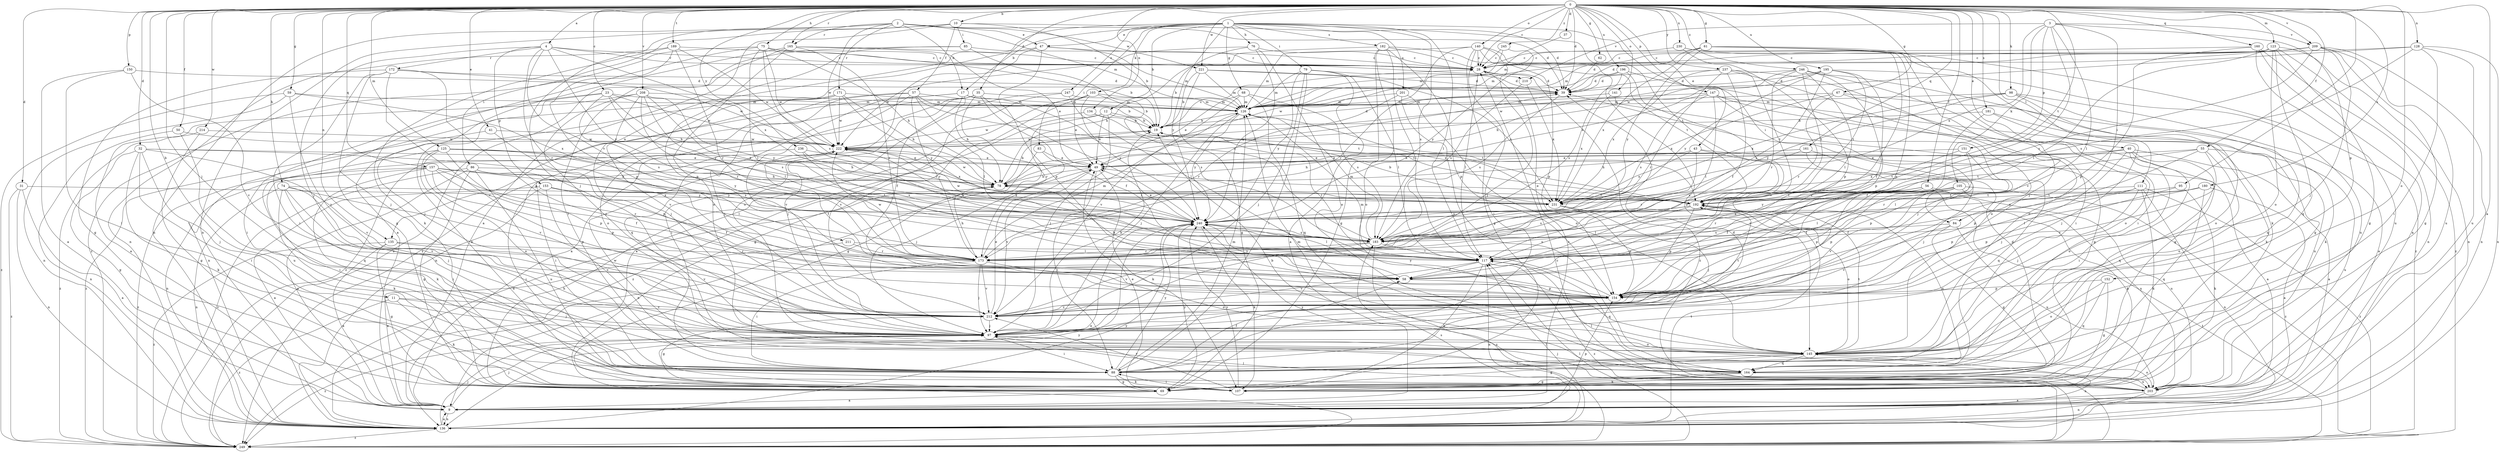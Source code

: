 strict digraph  {
0;
1;
2;
3;
4;
9;
10;
11;
12;
17;
19;
23;
28;
31;
32;
35;
37;
39;
40;
41;
43;
47;
49;
50;
55;
56;
57;
58;
59;
61;
62;
67;
68;
69;
74;
75;
76;
78;
79;
83;
84;
85;
86;
88;
95;
97;
98;
103;
105;
107;
111;
117;
123;
125;
126;
128;
134;
135;
136;
140;
141;
145;
147;
150;
151;
152;
153;
154;
157;
160;
161;
164;
165;
171;
172;
173;
180;
181;
182;
183;
189;
192;
195;
196;
201;
203;
208;
209;
210;
211;
212;
214;
221;
222;
230;
231;
236;
237;
240;
245;
246;
247;
249;
0 -> 4  [label=a];
0 -> 9  [label=a];
0 -> 10  [label=b];
0 -> 11  [label=b];
0 -> 23  [label=c];
0 -> 28  [label=c];
0 -> 31  [label=d];
0 -> 32  [label=d];
0 -> 35  [label=d];
0 -> 37  [label=d];
0 -> 39  [label=d];
0 -> 40  [label=e];
0 -> 41  [label=e];
0 -> 43  [label=e];
0 -> 50  [label=f];
0 -> 55  [label=f];
0 -> 56  [label=f];
0 -> 59  [label=g];
0 -> 61  [label=g];
0 -> 62  [label=g];
0 -> 67  [label=g];
0 -> 74  [label=h];
0 -> 75  [label=h];
0 -> 95  [label=j];
0 -> 97  [label=j];
0 -> 98  [label=k];
0 -> 111  [label=l];
0 -> 123  [label=m];
0 -> 125  [label=m];
0 -> 128  [label=n];
0 -> 134  [label=n];
0 -> 135  [label=n];
0 -> 140  [label=o];
0 -> 141  [label=o];
0 -> 145  [label=o];
0 -> 147  [label=p];
0 -> 150  [label=p];
0 -> 157  [label=q];
0 -> 160  [label=q];
0 -> 161  [label=q];
0 -> 165  [label=r];
0 -> 180  [label=s];
0 -> 181  [label=s];
0 -> 189  [label=t];
0 -> 192  [label=t];
0 -> 195  [label=u];
0 -> 196  [label=u];
0 -> 208  [label=v];
0 -> 209  [label=v];
0 -> 214  [label=w];
0 -> 221  [label=w];
0 -> 230  [label=x];
0 -> 236  [label=y];
0 -> 237  [label=y];
0 -> 245  [label=z];
0 -> 246  [label=z];
1 -> 12  [label=b];
1 -> 17  [label=b];
1 -> 47  [label=e];
1 -> 68  [label=g];
1 -> 76  [label=h];
1 -> 79  [label=i];
1 -> 83  [label=i];
1 -> 84  [label=i];
1 -> 103  [label=k];
1 -> 117  [label=l];
1 -> 135  [label=n];
1 -> 182  [label=s];
1 -> 183  [label=s];
1 -> 192  [label=t];
1 -> 201  [label=u];
1 -> 240  [label=y];
1 -> 247  [label=z];
2 -> 17  [label=b];
2 -> 39  [label=d];
2 -> 47  [label=e];
2 -> 97  [label=j];
2 -> 126  [label=m];
2 -> 136  [label=n];
2 -> 165  [label=r];
2 -> 171  [label=r];
2 -> 221  [label=w];
2 -> 222  [label=w];
3 -> 84  [label=i];
3 -> 105  [label=k];
3 -> 117  [label=l];
3 -> 151  [label=p];
3 -> 152  [label=p];
3 -> 183  [label=s];
3 -> 209  [label=v];
3 -> 210  [label=v];
3 -> 231  [label=x];
4 -> 28  [label=c];
4 -> 97  [label=j];
4 -> 153  [label=p];
4 -> 172  [label=r];
4 -> 173  [label=r];
4 -> 210  [label=v];
4 -> 211  [label=v];
4 -> 231  [label=x];
4 -> 240  [label=y];
9 -> 28  [label=c];
9 -> 97  [label=j];
9 -> 136  [label=n];
9 -> 154  [label=p];
10 -> 9  [label=a];
10 -> 19  [label=b];
10 -> 39  [label=d];
10 -> 57  [label=f];
10 -> 85  [label=i];
10 -> 86  [label=i];
10 -> 136  [label=n];
11 -> 97  [label=j];
11 -> 107  [label=k];
11 -> 212  [label=v];
11 -> 249  [label=z];
12 -> 19  [label=b];
12 -> 49  [label=e];
12 -> 69  [label=g];
12 -> 97  [label=j];
12 -> 192  [label=t];
12 -> 249  [label=z];
17 -> 58  [label=f];
17 -> 78  [label=h];
17 -> 126  [label=m];
17 -> 164  [label=q];
17 -> 183  [label=s];
17 -> 249  [label=z];
19 -> 28  [label=c];
19 -> 39  [label=d];
19 -> 117  [label=l];
19 -> 222  [label=w];
23 -> 78  [label=h];
23 -> 88  [label=i];
23 -> 97  [label=j];
23 -> 126  [label=m];
23 -> 183  [label=s];
23 -> 222  [label=w];
23 -> 240  [label=y];
28 -> 39  [label=d];
28 -> 117  [label=l];
28 -> 249  [label=z];
31 -> 9  [label=a];
31 -> 136  [label=n];
31 -> 231  [label=x];
31 -> 249  [label=z];
32 -> 49  [label=e];
32 -> 69  [label=g];
32 -> 88  [label=i];
32 -> 97  [label=j];
32 -> 107  [label=k];
32 -> 183  [label=s];
32 -> 212  [label=v];
35 -> 9  [label=a];
35 -> 58  [label=f];
35 -> 97  [label=j];
35 -> 126  [label=m];
35 -> 136  [label=n];
35 -> 173  [label=r];
35 -> 240  [label=y];
37 -> 126  [label=m];
39 -> 126  [label=m];
39 -> 183  [label=s];
40 -> 9  [label=a];
40 -> 49  [label=e];
40 -> 78  [label=h];
40 -> 88  [label=i];
40 -> 97  [label=j];
40 -> 145  [label=o];
40 -> 164  [label=q];
40 -> 231  [label=x];
41 -> 154  [label=p];
41 -> 222  [label=w];
41 -> 249  [label=z];
43 -> 9  [label=a];
43 -> 49  [label=e];
43 -> 164  [label=q];
43 -> 173  [label=r];
43 -> 231  [label=x];
47 -> 28  [label=c];
47 -> 126  [label=m];
47 -> 145  [label=o];
47 -> 154  [label=p];
47 -> 249  [label=z];
49 -> 78  [label=h];
49 -> 88  [label=i];
49 -> 107  [label=k];
49 -> 136  [label=n];
49 -> 212  [label=v];
50 -> 136  [label=n];
50 -> 203  [label=u];
50 -> 222  [label=w];
55 -> 49  [label=e];
55 -> 145  [label=o];
55 -> 154  [label=p];
55 -> 192  [label=t];
55 -> 203  [label=u];
55 -> 212  [label=v];
56 -> 58  [label=f];
56 -> 107  [label=k];
56 -> 154  [label=p];
56 -> 173  [label=r];
56 -> 192  [label=t];
56 -> 203  [label=u];
57 -> 19  [label=b];
57 -> 97  [label=j];
57 -> 117  [label=l];
57 -> 126  [label=m];
57 -> 145  [label=o];
57 -> 173  [label=r];
57 -> 192  [label=t];
57 -> 212  [label=v];
58 -> 78  [label=h];
58 -> 154  [label=p];
58 -> 240  [label=y];
59 -> 126  [label=m];
59 -> 136  [label=n];
59 -> 212  [label=v];
59 -> 231  [label=x];
59 -> 249  [label=z];
61 -> 28  [label=c];
61 -> 97  [label=j];
61 -> 117  [label=l];
61 -> 126  [label=m];
61 -> 154  [label=p];
61 -> 212  [label=v];
61 -> 231  [label=x];
61 -> 240  [label=y];
62 -> 39  [label=d];
67 -> 107  [label=k];
67 -> 126  [label=m];
67 -> 145  [label=o];
67 -> 173  [label=r];
67 -> 231  [label=x];
68 -> 49  [label=e];
68 -> 126  [label=m];
68 -> 164  [label=q];
68 -> 183  [label=s];
68 -> 212  [label=v];
69 -> 9  [label=a];
69 -> 49  [label=e];
69 -> 78  [label=h];
69 -> 240  [label=y];
74 -> 88  [label=i];
74 -> 97  [label=j];
74 -> 107  [label=k];
74 -> 136  [label=n];
74 -> 154  [label=p];
74 -> 192  [label=t];
74 -> 212  [label=v];
75 -> 19  [label=b];
75 -> 28  [label=c];
75 -> 69  [label=g];
75 -> 78  [label=h];
75 -> 117  [label=l];
75 -> 183  [label=s];
75 -> 222  [label=w];
75 -> 249  [label=z];
76 -> 19  [label=b];
76 -> 28  [label=c];
76 -> 145  [label=o];
76 -> 222  [label=w];
76 -> 240  [label=y];
78 -> 19  [label=b];
78 -> 39  [label=d];
78 -> 192  [label=t];
78 -> 222  [label=w];
79 -> 9  [label=a];
79 -> 39  [label=d];
79 -> 88  [label=i];
79 -> 97  [label=j];
79 -> 117  [label=l];
79 -> 126  [label=m];
79 -> 240  [label=y];
83 -> 49  [label=e];
83 -> 97  [label=j];
83 -> 136  [label=n];
84 -> 69  [label=g];
84 -> 183  [label=s];
84 -> 203  [label=u];
84 -> 212  [label=v];
85 -> 28  [label=c];
85 -> 145  [label=o];
85 -> 183  [label=s];
85 -> 249  [label=z];
86 -> 9  [label=a];
86 -> 69  [label=g];
86 -> 78  [label=h];
86 -> 117  [label=l];
86 -> 203  [label=u];
86 -> 240  [label=y];
86 -> 249  [label=z];
88 -> 39  [label=d];
88 -> 58  [label=f];
88 -> 69  [label=g];
88 -> 107  [label=k];
88 -> 126  [label=m];
88 -> 240  [label=y];
95 -> 107  [label=k];
95 -> 154  [label=p];
95 -> 192  [label=t];
97 -> 19  [label=b];
97 -> 88  [label=i];
97 -> 145  [label=o];
97 -> 249  [label=z];
98 -> 9  [label=a];
98 -> 126  [label=m];
98 -> 145  [label=o];
98 -> 164  [label=q];
98 -> 231  [label=x];
98 -> 240  [label=y];
103 -> 9  [label=a];
103 -> 19  [label=b];
103 -> 49  [label=e];
103 -> 69  [label=g];
103 -> 126  [label=m];
103 -> 240  [label=y];
105 -> 58  [label=f];
105 -> 117  [label=l];
105 -> 154  [label=p];
105 -> 173  [label=r];
105 -> 183  [label=s];
105 -> 203  [label=u];
105 -> 212  [label=v];
105 -> 231  [label=x];
105 -> 240  [label=y];
105 -> 249  [label=z];
107 -> 39  [label=d];
107 -> 88  [label=i];
107 -> 212  [label=v];
107 -> 240  [label=y];
111 -> 58  [label=f];
111 -> 97  [label=j];
111 -> 107  [label=k];
111 -> 136  [label=n];
111 -> 154  [label=p];
111 -> 192  [label=t];
111 -> 249  [label=z];
117 -> 58  [label=f];
117 -> 107  [label=k];
117 -> 136  [label=n];
117 -> 164  [label=q];
117 -> 212  [label=v];
117 -> 249  [label=z];
123 -> 28  [label=c];
123 -> 69  [label=g];
123 -> 117  [label=l];
123 -> 126  [label=m];
123 -> 136  [label=n];
123 -> 145  [label=o];
123 -> 164  [label=q];
123 -> 249  [label=z];
125 -> 49  [label=e];
125 -> 78  [label=h];
125 -> 145  [label=o];
125 -> 154  [label=p];
125 -> 164  [label=q];
125 -> 212  [label=v];
125 -> 240  [label=y];
126 -> 19  [label=b];
126 -> 97  [label=j];
126 -> 231  [label=x];
126 -> 240  [label=y];
128 -> 28  [label=c];
128 -> 88  [label=i];
128 -> 136  [label=n];
128 -> 183  [label=s];
128 -> 203  [label=u];
128 -> 222  [label=w];
134 -> 19  [label=b];
134 -> 192  [label=t];
134 -> 222  [label=w];
135 -> 9  [label=a];
135 -> 69  [label=g];
135 -> 173  [label=r];
135 -> 212  [label=v];
135 -> 249  [label=z];
136 -> 9  [label=a];
136 -> 97  [label=j];
136 -> 117  [label=l];
136 -> 183  [label=s];
136 -> 192  [label=t];
136 -> 240  [label=y];
136 -> 249  [label=z];
140 -> 28  [label=c];
140 -> 69  [label=g];
140 -> 88  [label=i];
140 -> 97  [label=j];
140 -> 126  [label=m];
140 -> 145  [label=o];
140 -> 154  [label=p];
140 -> 173  [label=r];
141 -> 69  [label=g];
141 -> 126  [label=m];
141 -> 231  [label=x];
145 -> 69  [label=g];
145 -> 88  [label=i];
145 -> 136  [label=n];
145 -> 164  [label=q];
145 -> 192  [label=t];
147 -> 49  [label=e];
147 -> 69  [label=g];
147 -> 97  [label=j];
147 -> 107  [label=k];
147 -> 117  [label=l];
147 -> 126  [label=m];
147 -> 183  [label=s];
150 -> 9  [label=a];
150 -> 39  [label=d];
150 -> 88  [label=i];
150 -> 212  [label=v];
151 -> 49  [label=e];
151 -> 117  [label=l];
151 -> 173  [label=r];
151 -> 192  [label=t];
152 -> 69  [label=g];
152 -> 145  [label=o];
152 -> 154  [label=p];
152 -> 164  [label=q];
153 -> 9  [label=a];
153 -> 58  [label=f];
153 -> 88  [label=i];
153 -> 145  [label=o];
153 -> 192  [label=t];
153 -> 231  [label=x];
154 -> 126  [label=m];
154 -> 212  [label=v];
154 -> 240  [label=y];
157 -> 58  [label=f];
157 -> 78  [label=h];
157 -> 88  [label=i];
157 -> 107  [label=k];
157 -> 154  [label=p];
157 -> 173  [label=r];
157 -> 240  [label=y];
157 -> 249  [label=z];
160 -> 9  [label=a];
160 -> 28  [label=c];
160 -> 136  [label=n];
160 -> 154  [label=p];
160 -> 203  [label=u];
161 -> 49  [label=e];
161 -> 78  [label=h];
161 -> 97  [label=j];
161 -> 154  [label=p];
161 -> 183  [label=s];
164 -> 69  [label=g];
164 -> 97  [label=j];
164 -> 107  [label=k];
164 -> 126  [label=m];
164 -> 203  [label=u];
164 -> 222  [label=w];
165 -> 9  [label=a];
165 -> 28  [label=c];
165 -> 49  [label=e];
165 -> 88  [label=i];
165 -> 154  [label=p];
165 -> 173  [label=r];
171 -> 78  [label=h];
171 -> 97  [label=j];
171 -> 107  [label=k];
171 -> 126  [label=m];
171 -> 136  [label=n];
171 -> 222  [label=w];
171 -> 240  [label=y];
172 -> 39  [label=d];
172 -> 69  [label=g];
172 -> 88  [label=i];
172 -> 97  [label=j];
172 -> 154  [label=p];
172 -> 212  [label=v];
172 -> 222  [label=w];
173 -> 78  [label=h];
173 -> 88  [label=i];
173 -> 97  [label=j];
173 -> 126  [label=m];
173 -> 145  [label=o];
173 -> 212  [label=v];
173 -> 222  [label=w];
180 -> 9  [label=a];
180 -> 117  [label=l];
180 -> 164  [label=q];
180 -> 192  [label=t];
180 -> 240  [label=y];
181 -> 19  [label=b];
181 -> 58  [label=f];
181 -> 97  [label=j];
181 -> 203  [label=u];
182 -> 28  [label=c];
182 -> 69  [label=g];
182 -> 78  [label=h];
182 -> 117  [label=l];
182 -> 145  [label=o];
182 -> 154  [label=p];
182 -> 192  [label=t];
183 -> 117  [label=l];
183 -> 126  [label=m];
183 -> 173  [label=r];
183 -> 212  [label=v];
183 -> 222  [label=w];
183 -> 249  [label=z];
189 -> 28  [label=c];
189 -> 107  [label=k];
189 -> 136  [label=n];
189 -> 154  [label=p];
189 -> 173  [label=r];
189 -> 222  [label=w];
192 -> 49  [label=e];
192 -> 117  [label=l];
192 -> 145  [label=o];
192 -> 154  [label=p];
192 -> 164  [label=q];
192 -> 183  [label=s];
192 -> 240  [label=y];
195 -> 39  [label=d];
195 -> 58  [label=f];
195 -> 78  [label=h];
195 -> 183  [label=s];
195 -> 192  [label=t];
195 -> 203  [label=u];
195 -> 240  [label=y];
196 -> 39  [label=d];
196 -> 145  [label=o];
196 -> 183  [label=s];
196 -> 212  [label=v];
196 -> 222  [label=w];
201 -> 126  [label=m];
201 -> 145  [label=o];
201 -> 173  [label=r];
201 -> 203  [label=u];
203 -> 9  [label=a];
203 -> 19  [label=b];
203 -> 97  [label=j];
203 -> 117  [label=l];
203 -> 136  [label=n];
203 -> 145  [label=o];
203 -> 240  [label=y];
208 -> 9  [label=a];
208 -> 97  [label=j];
208 -> 117  [label=l];
208 -> 126  [label=m];
208 -> 173  [label=r];
208 -> 183  [label=s];
208 -> 212  [label=v];
208 -> 240  [label=y];
209 -> 28  [label=c];
209 -> 39  [label=d];
209 -> 69  [label=g];
209 -> 97  [label=j];
209 -> 136  [label=n];
209 -> 183  [label=s];
209 -> 203  [label=u];
210 -> 183  [label=s];
210 -> 231  [label=x];
211 -> 9  [label=a];
211 -> 117  [label=l];
211 -> 173  [label=r];
212 -> 49  [label=e];
212 -> 69  [label=g];
212 -> 97  [label=j];
212 -> 192  [label=t];
214 -> 69  [label=g];
214 -> 222  [label=w];
214 -> 249  [label=z];
221 -> 19  [label=b];
221 -> 39  [label=d];
221 -> 69  [label=g];
221 -> 126  [label=m];
221 -> 231  [label=x];
222 -> 49  [label=e];
222 -> 58  [label=f];
222 -> 88  [label=i];
222 -> 231  [label=x];
230 -> 28  [label=c];
230 -> 107  [label=k];
230 -> 154  [label=p];
230 -> 249  [label=z];
231 -> 19  [label=b];
231 -> 97  [label=j];
231 -> 154  [label=p];
236 -> 49  [label=e];
236 -> 136  [label=n];
236 -> 183  [label=s];
236 -> 192  [label=t];
237 -> 39  [label=d];
237 -> 58  [label=f];
237 -> 88  [label=i];
237 -> 145  [label=o];
237 -> 173  [label=r];
237 -> 192  [label=t];
237 -> 231  [label=x];
240 -> 49  [label=e];
240 -> 107  [label=k];
240 -> 117  [label=l];
240 -> 136  [label=n];
240 -> 183  [label=s];
240 -> 222  [label=w];
245 -> 28  [label=c];
245 -> 126  [label=m];
245 -> 240  [label=y];
246 -> 39  [label=d];
246 -> 69  [label=g];
246 -> 88  [label=i];
246 -> 117  [label=l];
246 -> 154  [label=p];
246 -> 173  [label=r];
246 -> 192  [label=t];
246 -> 222  [label=w];
247 -> 88  [label=i];
247 -> 117  [label=l];
247 -> 126  [label=m];
247 -> 212  [label=v];
249 -> 28  [label=c];
249 -> 117  [label=l];
249 -> 192  [label=t];
249 -> 240  [label=y];
}
